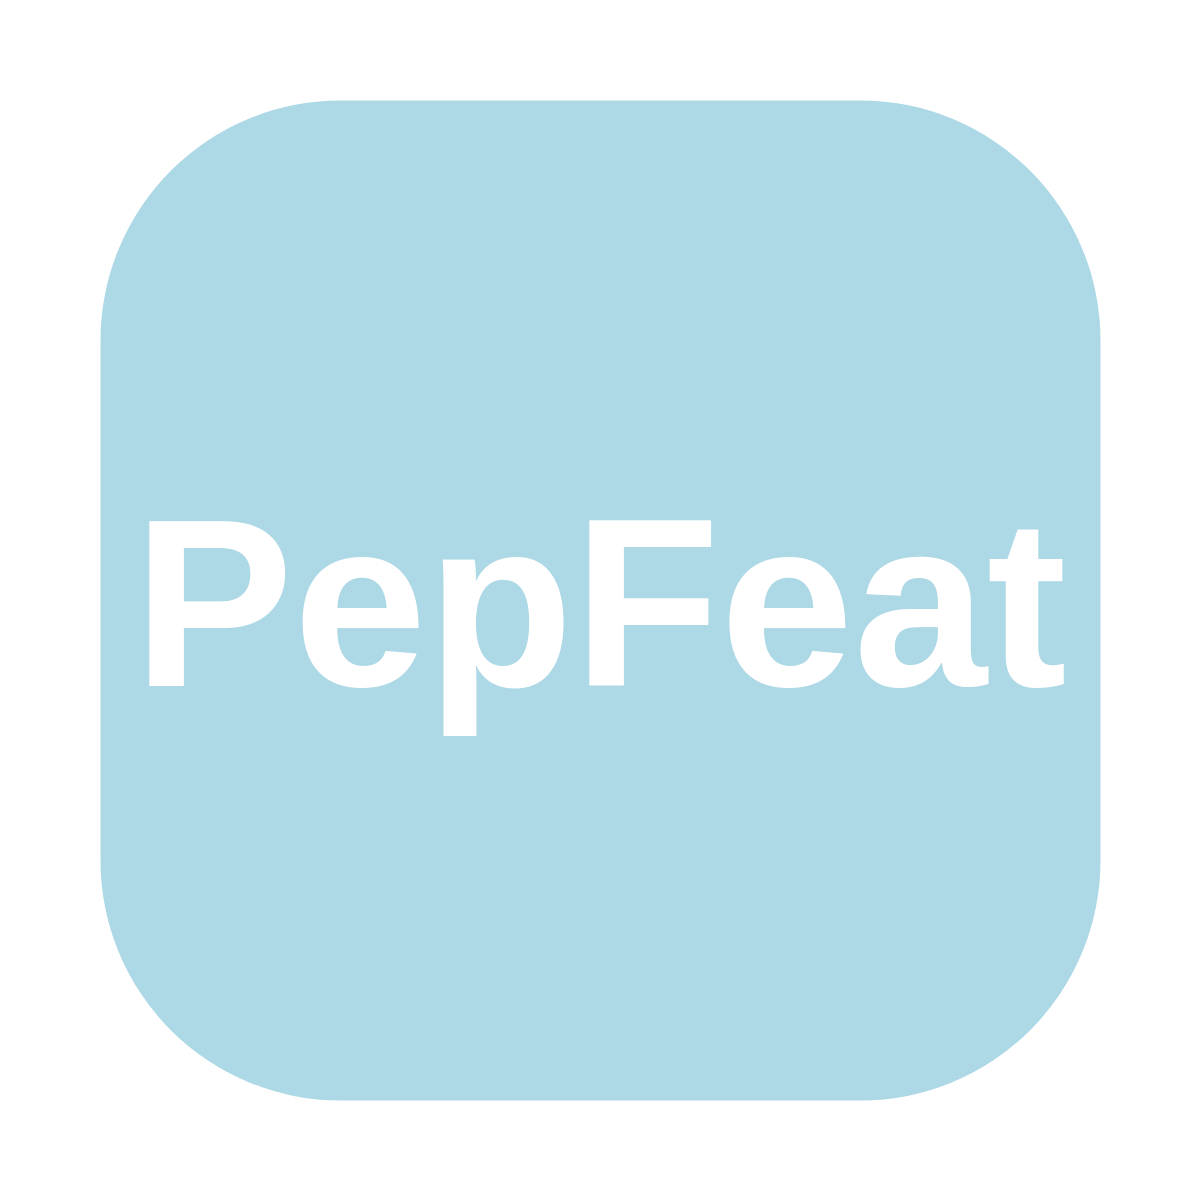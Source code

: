 <mxfile version="20.8.16" type="device"><diagram id="pdWp0k-tLJMJmRlTUQHI" name="Page-1"><mxGraphModel dx="1100" dy="912" grid="1" gridSize="10" guides="1" tooltips="1" connect="1" arrows="1" fold="1" page="1" pageScale="1" pageWidth="100" pageHeight="100" math="0" shadow="0"><root><mxCell id="0"/><mxCell id="1" parent="0"/><mxCell id="R1FXoq11jKYdEMTEPW_s-1" value="" style="rounded=0;whiteSpace=wrap;html=1;strokeWidth=0;strokeColor=none;fillColor=none;" parent="1" vertex="1"><mxGeometry width="600" height="600" as="geometry"/></mxCell><mxCell id="jNZEriba6v4BYZR53D1i-1" value="&lt;font style=&quot;&quot; color=&quot;#ffffff&quot;&gt;&lt;b style=&quot;&quot;&gt;&lt;font style=&quot;font-size: 120px;&quot;&gt;PepFeat&lt;/font&gt;&lt;br&gt;&lt;/b&gt;&lt;/font&gt;" style="rounded=1;whiteSpace=wrap;html=1;fillColor=#ADD8E6;arcSize=24;strokeColor=none;strokeWidth=0;" parent="1" vertex="1"><mxGeometry x="50" y="50" width="500" height="500" as="geometry"/></mxCell></root></mxGraphModel></diagram></mxfile>